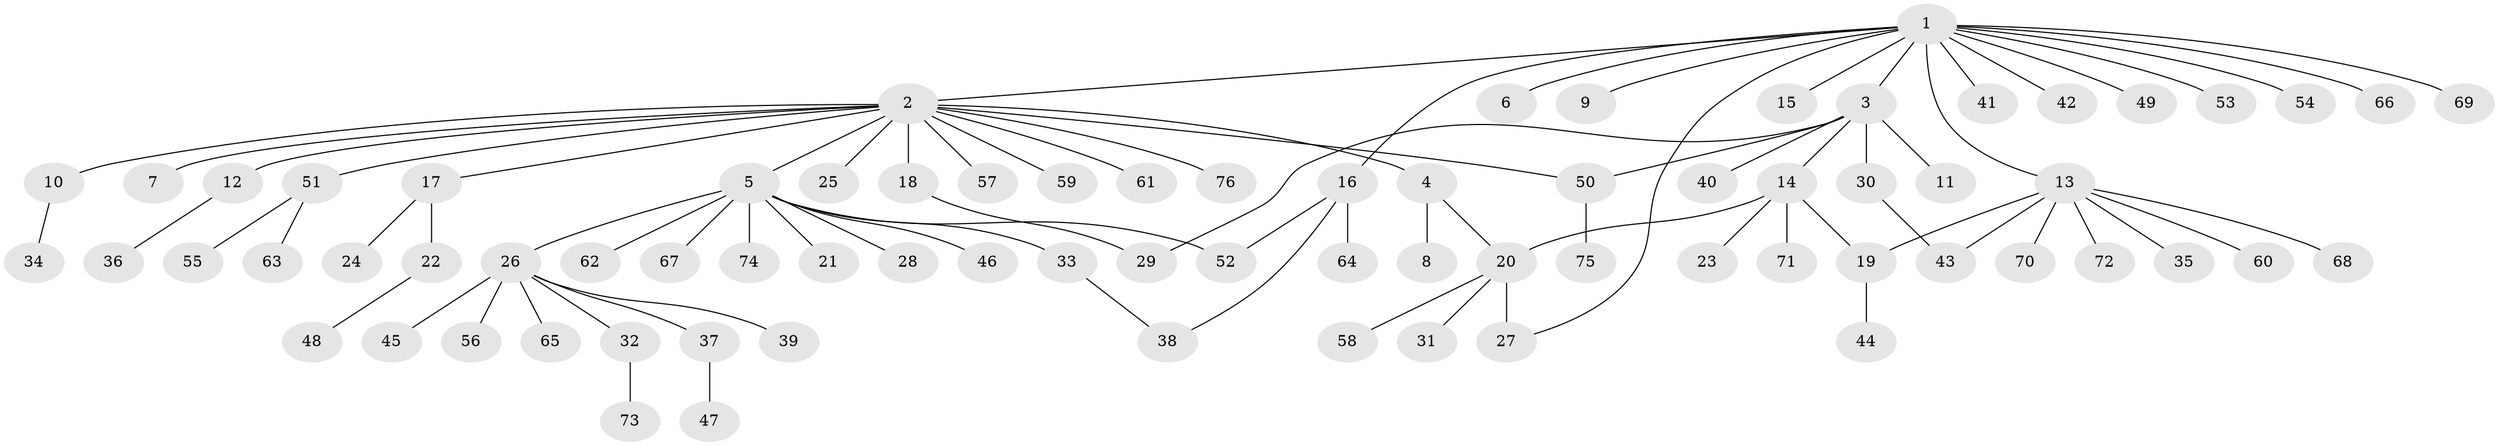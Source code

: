 // original degree distribution, {17: 0.015873015873015872, 15: 0.007936507936507936, 1: 0.6587301587301587, 8: 0.015873015873015872, 11: 0.007936507936507936, 2: 0.18253968253968253, 9: 0.015873015873015872, 6: 0.007936507936507936, 5: 0.007936507936507936, 4: 0.047619047619047616, 3: 0.031746031746031744}
// Generated by graph-tools (version 1.1) at 2025/50/03/04/25 22:50:20]
// undirected, 76 vertices, 83 edges
graph export_dot {
  node [color=gray90,style=filled];
  1;
  2;
  3;
  4;
  5;
  6;
  7;
  8;
  9;
  10;
  11;
  12;
  13;
  14;
  15;
  16;
  17;
  18;
  19;
  20;
  21;
  22;
  23;
  24;
  25;
  26;
  27;
  28;
  29;
  30;
  31;
  32;
  33;
  34;
  35;
  36;
  37;
  38;
  39;
  40;
  41;
  42;
  43;
  44;
  45;
  46;
  47;
  48;
  49;
  50;
  51;
  52;
  53;
  54;
  55;
  56;
  57;
  58;
  59;
  60;
  61;
  62;
  63;
  64;
  65;
  66;
  67;
  68;
  69;
  70;
  71;
  72;
  73;
  74;
  75;
  76;
  1 -- 2 [weight=1.0];
  1 -- 3 [weight=1.0];
  1 -- 6 [weight=1.0];
  1 -- 9 [weight=1.0];
  1 -- 13 [weight=1.0];
  1 -- 15 [weight=1.0];
  1 -- 16 [weight=1.0];
  1 -- 27 [weight=1.0];
  1 -- 41 [weight=1.0];
  1 -- 42 [weight=1.0];
  1 -- 49 [weight=1.0];
  1 -- 53 [weight=1.0];
  1 -- 54 [weight=1.0];
  1 -- 66 [weight=1.0];
  1 -- 69 [weight=1.0];
  2 -- 4 [weight=1.0];
  2 -- 5 [weight=1.0];
  2 -- 7 [weight=1.0];
  2 -- 10 [weight=1.0];
  2 -- 12 [weight=1.0];
  2 -- 17 [weight=1.0];
  2 -- 18 [weight=1.0];
  2 -- 25 [weight=1.0];
  2 -- 50 [weight=1.0];
  2 -- 51 [weight=1.0];
  2 -- 57 [weight=1.0];
  2 -- 59 [weight=1.0];
  2 -- 61 [weight=1.0];
  2 -- 76 [weight=1.0];
  3 -- 11 [weight=8.0];
  3 -- 14 [weight=1.0];
  3 -- 29 [weight=1.0];
  3 -- 30 [weight=1.0];
  3 -- 40 [weight=1.0];
  3 -- 50 [weight=1.0];
  4 -- 8 [weight=4.0];
  4 -- 20 [weight=1.0];
  5 -- 21 [weight=1.0];
  5 -- 26 [weight=1.0];
  5 -- 28 [weight=1.0];
  5 -- 33 [weight=1.0];
  5 -- 46 [weight=1.0];
  5 -- 52 [weight=1.0];
  5 -- 62 [weight=1.0];
  5 -- 67 [weight=1.0];
  5 -- 74 [weight=1.0];
  10 -- 34 [weight=1.0];
  12 -- 36 [weight=1.0];
  13 -- 19 [weight=1.0];
  13 -- 35 [weight=1.0];
  13 -- 43 [weight=1.0];
  13 -- 60 [weight=1.0];
  13 -- 68 [weight=1.0];
  13 -- 70 [weight=1.0];
  13 -- 72 [weight=1.0];
  14 -- 19 [weight=1.0];
  14 -- 20 [weight=1.0];
  14 -- 23 [weight=1.0];
  14 -- 71 [weight=1.0];
  16 -- 38 [weight=1.0];
  16 -- 52 [weight=1.0];
  16 -- 64 [weight=1.0];
  17 -- 22 [weight=1.0];
  17 -- 24 [weight=1.0];
  18 -- 29 [weight=2.0];
  19 -- 44 [weight=1.0];
  20 -- 27 [weight=4.0];
  20 -- 31 [weight=1.0];
  20 -- 58 [weight=1.0];
  22 -- 48 [weight=2.0];
  26 -- 32 [weight=1.0];
  26 -- 37 [weight=1.0];
  26 -- 39 [weight=1.0];
  26 -- 45 [weight=1.0];
  26 -- 56 [weight=1.0];
  26 -- 65 [weight=1.0];
  30 -- 43 [weight=1.0];
  32 -- 73 [weight=1.0];
  33 -- 38 [weight=1.0];
  37 -- 47 [weight=2.0];
  50 -- 75 [weight=1.0];
  51 -- 55 [weight=1.0];
  51 -- 63 [weight=1.0];
}
